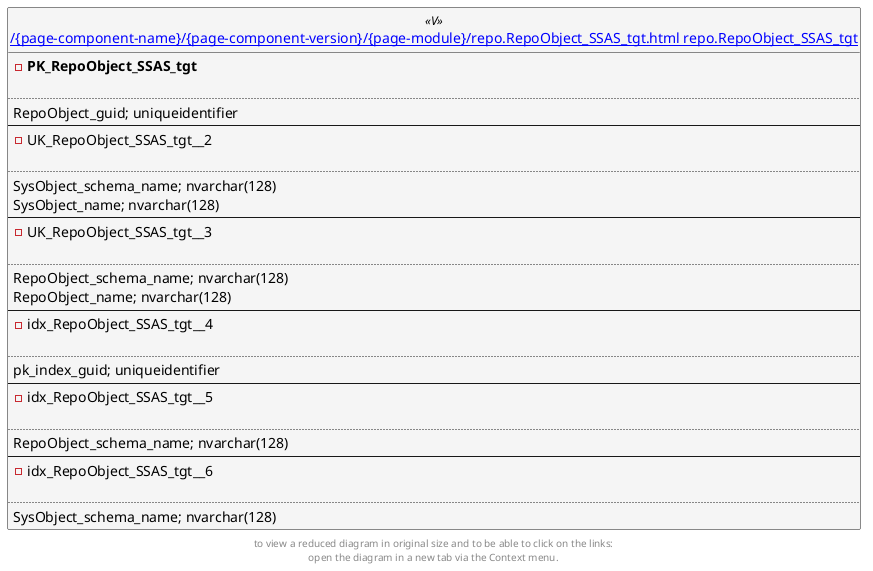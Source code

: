 @startuml
left to right direction
'top to bottom direction
hide circle
'avoide "." issues:
set namespaceSeparator none


skinparam class {
  BackgroundColor White
  BackgroundColor<<FN>> Yellow
  BackgroundColor<<FS>> Yellow
  BackgroundColor<<FT>> LightGray
  BackgroundColor<<IF>> Yellow
  BackgroundColor<<IS>> Yellow
  BackgroundColor<<P>> Aqua
  BackgroundColor<<PC>> Aqua
  BackgroundColor<<SN>> Yellow
  BackgroundColor<<SO>> SlateBlue
  BackgroundColor<<TF>> LightGray
  BackgroundColor<<TR>> Tomato
  BackgroundColor<<U>> White
  BackgroundColor<<V>> WhiteSmoke
  BackgroundColor<<X>> Aqua
}


entity "[[{site-url}/{page-component-name}/{page-component-version}/{page-module}/repo.RepoObject_SSAS_tgt.html repo.RepoObject_SSAS_tgt]]" as repo.RepoObject_SSAS_tgt << V >> {
- **PK_RepoObject_SSAS_tgt**

..
RepoObject_guid; uniqueidentifier
--
- UK_RepoObject_SSAS_tgt__2

..
SysObject_schema_name; nvarchar(128)
SysObject_name; nvarchar(128)
--
- UK_RepoObject_SSAS_tgt__3

..
RepoObject_schema_name; nvarchar(128)
RepoObject_name; nvarchar(128)
--
- idx_RepoObject_SSAS_tgt__4

..
pk_index_guid; uniqueidentifier
--
- idx_RepoObject_SSAS_tgt__5

..
RepoObject_schema_name; nvarchar(128)
--
- idx_RepoObject_SSAS_tgt__6

..
SysObject_schema_name; nvarchar(128)
}


footer
to view a reduced diagram in original size and to be able to click on the links:
open the diagram in a new tab via the Context menu.
end footer

@enduml

